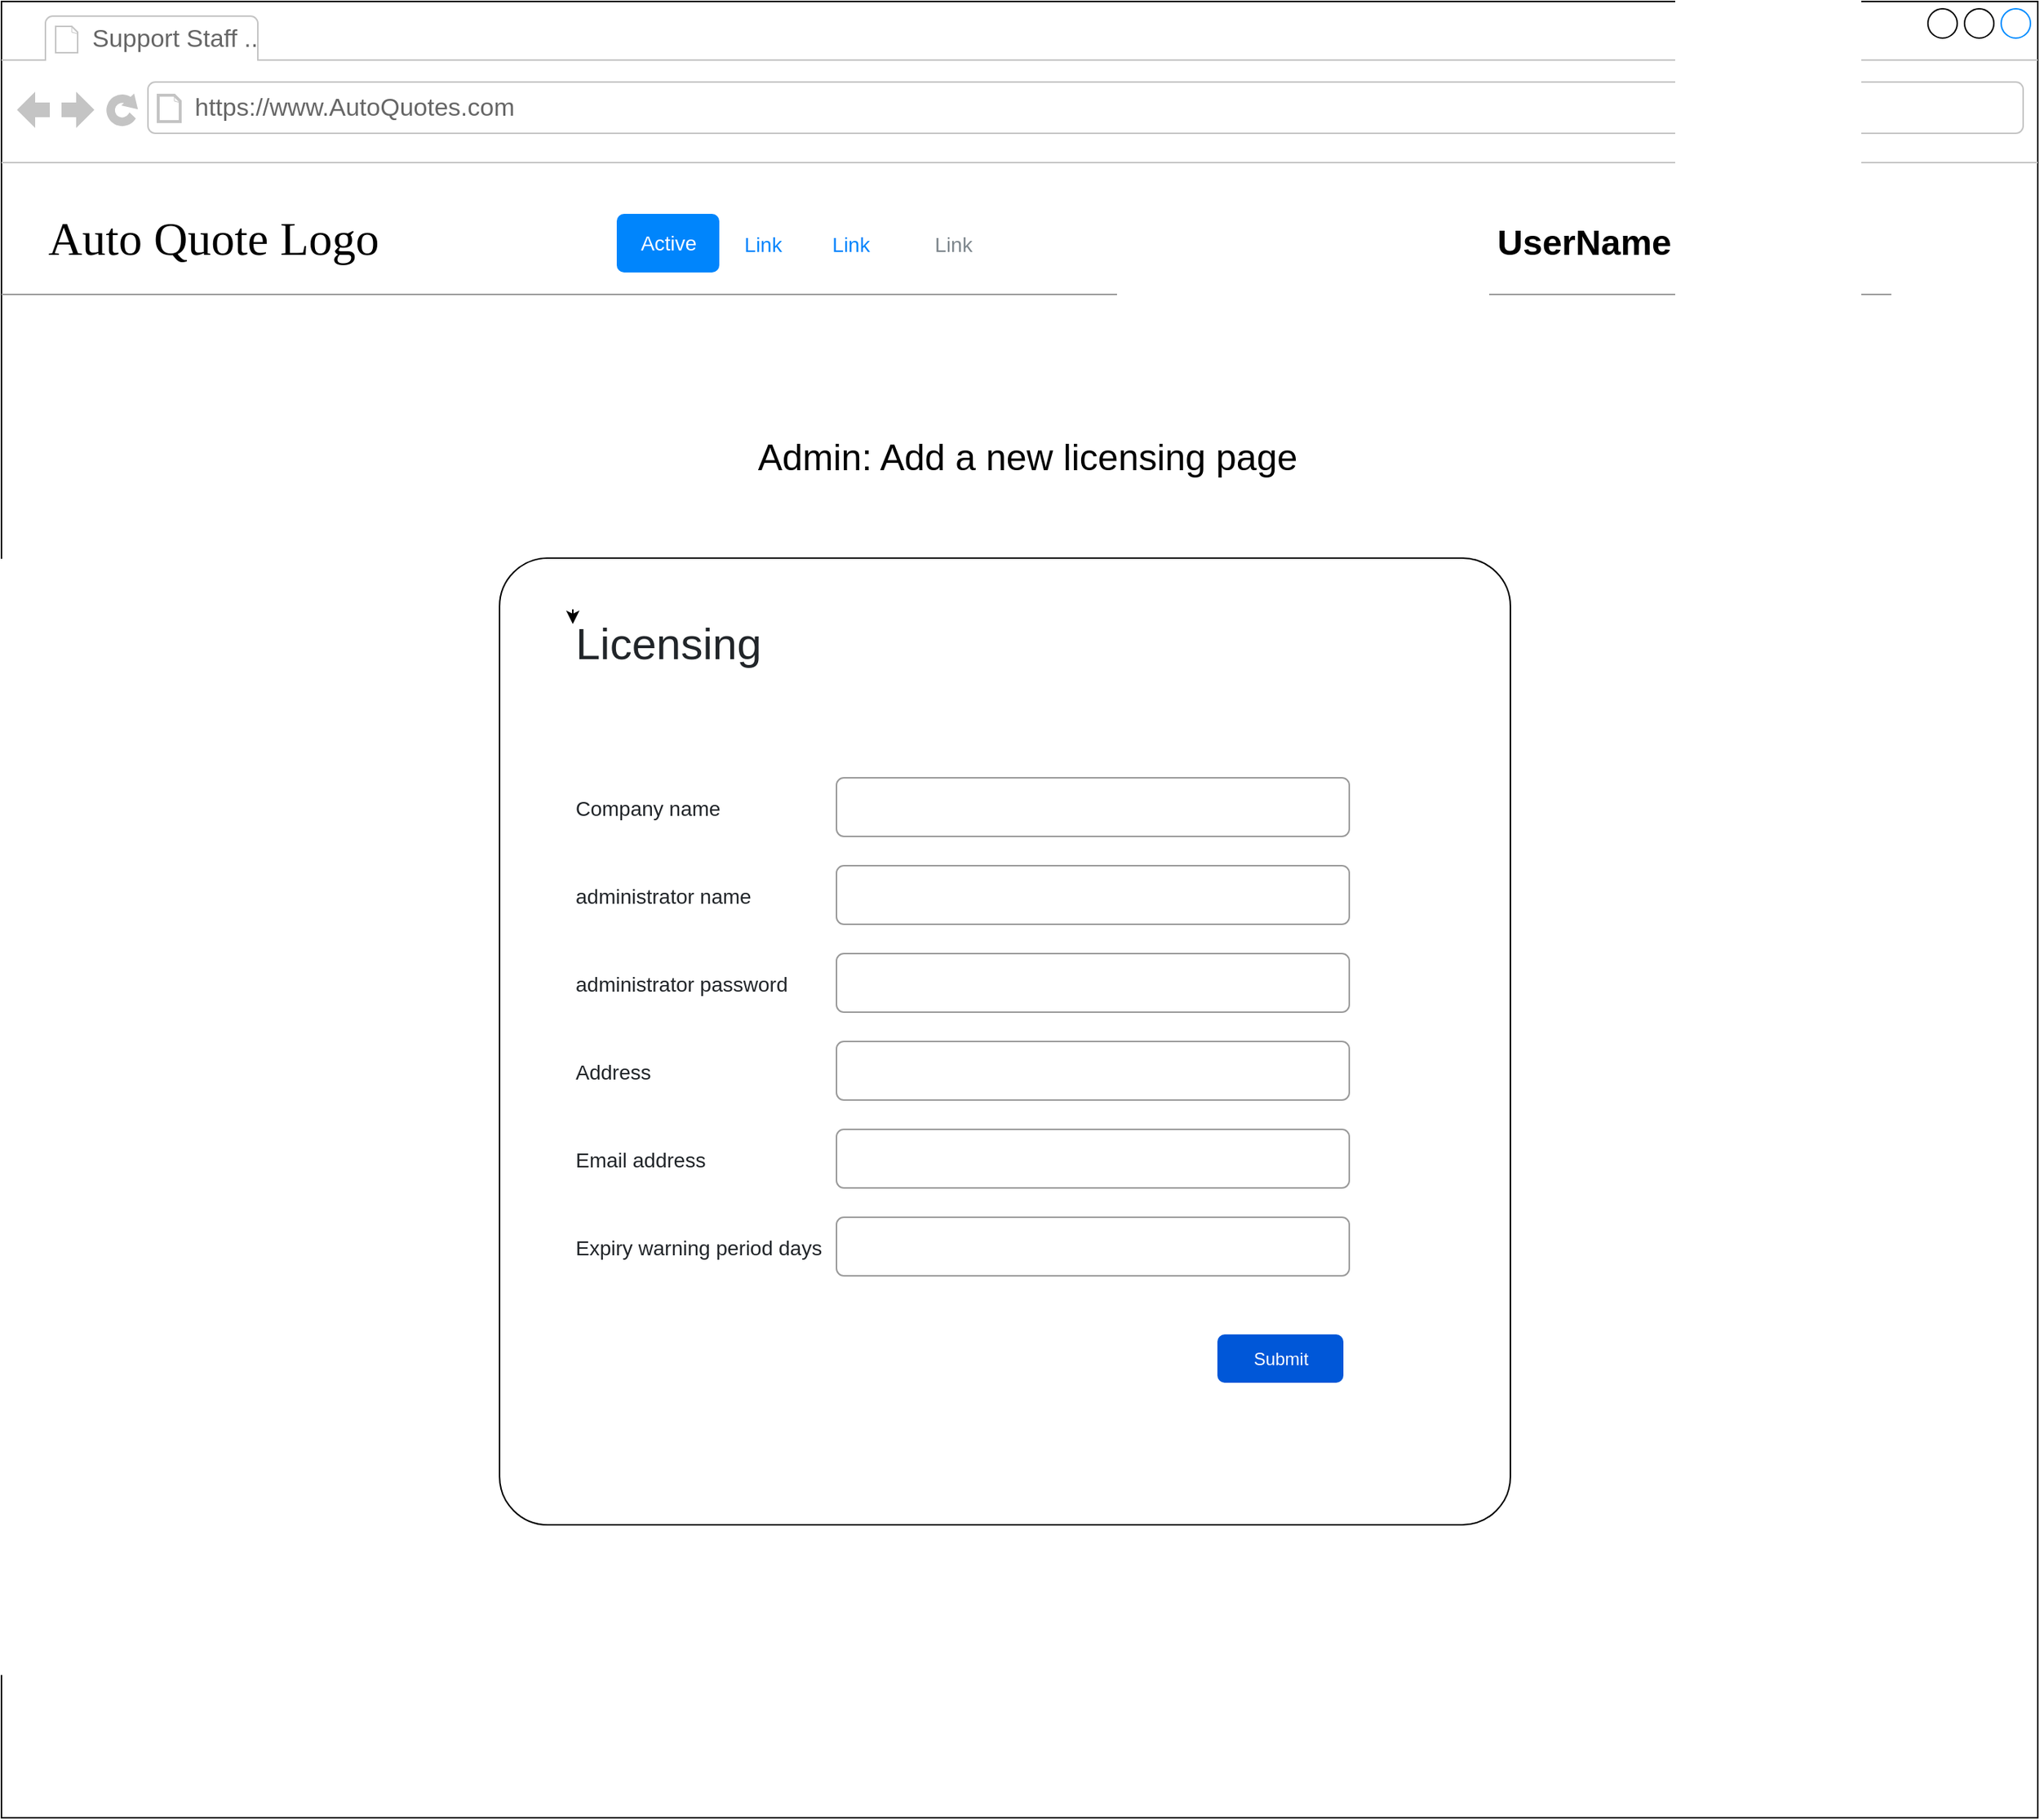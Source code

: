 <mxfile version="20.2.3" type="device" pages="2"><diagram id="CKeb0yj6xMN5CsEWADIC" name="Page-1"><mxGraphModel dx="1778" dy="1071" grid="1" gridSize="10" guides="1" tooltips="1" connect="1" arrows="1" fold="1" page="1" pageScale="1" pageWidth="1100" pageHeight="850" math="0" shadow="0"><root><mxCell id="0"/><mxCell id="1" parent="0"/><mxCell id="JtDc264H3YNPs5IaX9UU-1" value="" style="strokeWidth=1;shadow=0;dashed=0;align=left;html=1;shape=mxgraph.mockup.containers.browserWindow;rSize=0;mainText=,;recursiveResize=0;rounded=0;labelBackgroundColor=none;fontFamily=Verdana;fontSize=12;deletable=0;movable=0;" vertex="1" parent="1"><mxGeometry x="70" y="60" width="1390" height="1240" as="geometry"/></mxCell><mxCell id="JtDc264H3YNPs5IaX9UU-2" value="Support Staff .." style="strokeWidth=1;shadow=0;dashed=0;align=center;html=1;shape=mxgraph.mockup.containers.anchor;fontSize=17;fontColor=#666666;align=left;" vertex="1" parent="JtDc264H3YNPs5IaX9UU-1"><mxGeometry x="60" y="12" width="150" height="28" as="geometry"/></mxCell><mxCell id="JtDc264H3YNPs5IaX9UU-3" value="https://www.AutoQuotes.com" style="strokeWidth=1;shadow=0;dashed=0;align=center;html=1;shape=mxgraph.mockup.containers.anchor;rSize=0;fontSize=17;fontColor=#666666;align=left;" vertex="1" parent="JtDc264H3YNPs5IaX9UU-1"><mxGeometry x="130" y="60" width="250" height="26" as="geometry"/></mxCell><mxCell id="JtDc264H3YNPs5IaX9UU-4" value="&lt;font style=&quot;font-size: 32px;&quot;&gt;Auto Quote Logo&lt;/font&gt;" style="text;html=1;points=[];align=left;verticalAlign=top;spacingTop=-4;fontSize=30;fontFamily=Verdana" vertex="1" parent="JtDc264H3YNPs5IaX9UU-1"><mxGeometry x="30" y="140" width="340" height="50" as="geometry"/></mxCell><mxCell id="JtDc264H3YNPs5IaX9UU-5" value="" style="verticalLabelPosition=bottom;shadow=0;dashed=0;align=center;html=1;verticalAlign=top;strokeWidth=1;shape=mxgraph.mockup.markup.line;strokeColor=#999999;rounded=0;labelBackgroundColor=none;fillColor=#ffffff;fontFamily=Verdana;fontSize=12;fontColor=#000000;" vertex="1" parent="JtDc264H3YNPs5IaX9UU-1"><mxGeometry y="190" width="1290" height="20" as="geometry"/></mxCell><mxCell id="JtDc264H3YNPs5IaX9UU-6" value="Active" style="html=1;shadow=0;dashed=0;shape=mxgraph.bootstrap.rrect;rSize=5;fillColor=#0085FC;strokeColor=none;fontSize=14;fontColor=#ffffff;" vertex="1" parent="JtDc264H3YNPs5IaX9UU-1"><mxGeometry x="420" y="145" width="70" height="40" as="geometry"/></mxCell><mxCell id="JtDc264H3YNPs5IaX9UU-7" value="Link" style="fillColor=none;strokeColor=none;fontSize=14;fontColor=#0085FC;" vertex="1" parent="JtDc264H3YNPs5IaX9UU-1"><mxGeometry x="490" y="145" width="60" height="40" as="geometry"/></mxCell><mxCell id="JtDc264H3YNPs5IaX9UU-8" value="Link" style="fillColor=none;strokeColor=none;fontSize=14;fontColor=#0085FC;" vertex="1" parent="JtDc264H3YNPs5IaX9UU-1"><mxGeometry x="550" y="145" width="60" height="40" as="geometry"/></mxCell><mxCell id="JtDc264H3YNPs5IaX9UU-9" value="Link" style="fillColor=none;strokeColor=none;fontSize=14;fontColor=#7D868C;" vertex="1" parent="JtDc264H3YNPs5IaX9UU-1"><mxGeometry x="610" y="145" width="80" height="40" as="geometry"/></mxCell><mxCell id="JtDc264H3YNPs5IaX9UU-10" value="" style="shape=image;html=1;verticalAlign=top;verticalLabelPosition=bottom;labelBackgroundColor=#ffffff;imageAspect=0;aspect=fixed;image=https://cdn3.iconfinder.com/data/icons/essential-rounded/64/Rounded-31-128.png" vertex="1" parent="JtDc264H3YNPs5IaX9UU-1"><mxGeometry x="1160" y="143" width="44" height="44" as="geometry"/></mxCell><mxCell id="JtDc264H3YNPs5IaX9UU-11" value="" style="shape=image;html=1;verticalAlign=top;verticalLabelPosition=bottom;labelBackgroundColor=#ffffff;imageAspect=0;aspect=fixed;image=https://cdn3.iconfinder.com/data/icons/user-interface-169/32/login-128.png" vertex="1" parent="JtDc264H3YNPs5IaX9UU-1"><mxGeometry x="1210" y="142.5" width="45" height="45" as="geometry"/></mxCell><mxCell id="JtDc264H3YNPs5IaX9UU-12" value="UserName" style="text;strokeColor=none;fillColor=none;html=1;fontSize=24;fontStyle=1;verticalAlign=middle;align=center;" vertex="1" parent="JtDc264H3YNPs5IaX9UU-1"><mxGeometry x="1020" y="145" width="120" height="40" as="geometry"/></mxCell><mxCell id="JtDc264H3YNPs5IaX9UU-82" value="&lt;font style=&quot;font-size: 25px;&quot;&gt;Admin: Add a new licensing page&lt;/font&gt;" style="text;html=1;strokeColor=none;fillColor=none;align=center;verticalAlign=middle;whiteSpace=wrap;rounded=0;" vertex="1" parent="JtDc264H3YNPs5IaX9UU-1"><mxGeometry x="507.5" y="280" width="385" height="60" as="geometry"/></mxCell><mxCell id="JtDc264H3YNPs5IaX9UU-155" value="" style="group" vertex="1" connectable="0" parent="JtDc264H3YNPs5IaX9UU-1"><mxGeometry x="340" y="380" width="690" height="660" as="geometry"/></mxCell><mxCell id="JtDc264H3YNPs5IaX9UU-154" value="" style="rounded=1;whiteSpace=wrap;html=1;fontSize=30;arcSize=5;" vertex="1" parent="JtDc264H3YNPs5IaX9UU-155"><mxGeometry width="690" height="660" as="geometry"/></mxCell><mxCell id="JtDc264H3YNPs5IaX9UU-135" value="Licensing" style="fillColor=none;strokeColor=none;align=left;fontSize=30;fontColor=#212529;" vertex="1" parent="JtDc264H3YNPs5IaX9UU-155"><mxGeometry x="50" y="35" width="260" height="40" as="geometry"/></mxCell><mxCell id="JtDc264H3YNPs5IaX9UU-136" value="" style="html=1;shadow=0;dashed=0;shape=mxgraph.bootstrap.rrect;rSize=5;fillColor=none;strokeColor=#999999;align=left;spacing=15;fontSize=14;fontColor=#6C767D;" vertex="1" parent="JtDc264H3YNPs5IaX9UU-155"><mxGeometry width="350" height="40" relative="1" as="geometry"><mxPoint x="230" y="150" as="offset"/></mxGeometry></mxCell><mxCell id="JtDc264H3YNPs5IaX9UU-140" value="Company name" style="fillColor=none;strokeColor=none;align=left;fontSize=14;fontColor=#212529;" vertex="1" parent="JtDc264H3YNPs5IaX9UU-155"><mxGeometry x="50" y="150" width="100" height="40" as="geometry"/></mxCell><mxCell id="JtDc264H3YNPs5IaX9UU-141" value="" style="html=1;shadow=0;dashed=0;shape=mxgraph.bootstrap.rrect;rSize=5;fillColor=none;strokeColor=#999999;align=left;spacing=15;fontSize=14;fontColor=#6C767D;" vertex="1" parent="JtDc264H3YNPs5IaX9UU-155"><mxGeometry x="230" y="210.0" width="350" height="40" as="geometry"/></mxCell><mxCell id="JtDc264H3YNPs5IaX9UU-142" value="administrator name" style="fillColor=none;strokeColor=none;align=left;fontSize=14;fontColor=#212529;" vertex="1" parent="JtDc264H3YNPs5IaX9UU-155"><mxGeometry x="50" y="210" width="100" height="40" as="geometry"/></mxCell><mxCell id="JtDc264H3YNPs5IaX9UU-143" value="" style="html=1;shadow=0;dashed=0;shape=mxgraph.bootstrap.rrect;rSize=5;fillColor=none;strokeColor=#999999;align=left;spacing=15;fontSize=14;fontColor=#6C767D;" vertex="1" parent="JtDc264H3YNPs5IaX9UU-155"><mxGeometry x="230" y="270.0" width="350" height="40" as="geometry"/></mxCell><mxCell id="JtDc264H3YNPs5IaX9UU-144" value="administrator password" style="fillColor=none;strokeColor=none;align=left;fontSize=14;fontColor=#212529;" vertex="1" parent="JtDc264H3YNPs5IaX9UU-155"><mxGeometry x="50" y="270" width="100" height="40" as="geometry"/></mxCell><mxCell id="JtDc264H3YNPs5IaX9UU-145" value="" style="html=1;shadow=0;dashed=0;shape=mxgraph.bootstrap.rrect;rSize=5;fillColor=none;strokeColor=#999999;align=left;spacing=15;fontSize=14;fontColor=#6C767D;" vertex="1" parent="JtDc264H3YNPs5IaX9UU-155"><mxGeometry x="230" y="330.0" width="350" height="40" as="geometry"/></mxCell><mxCell id="JtDc264H3YNPs5IaX9UU-146" value="Address" style="fillColor=none;strokeColor=none;align=left;fontSize=14;fontColor=#212529;" vertex="1" parent="JtDc264H3YNPs5IaX9UU-155"><mxGeometry x="50" y="330" width="100" height="40" as="geometry"/></mxCell><mxCell id="JtDc264H3YNPs5IaX9UU-147" value="" style="html=1;shadow=0;dashed=0;shape=mxgraph.bootstrap.rrect;rSize=5;fillColor=none;strokeColor=#999999;align=left;spacing=15;fontSize=14;fontColor=#6C767D;" vertex="1" parent="JtDc264H3YNPs5IaX9UU-155"><mxGeometry x="230" y="390.0" width="350" height="40" as="geometry"/></mxCell><mxCell id="JtDc264H3YNPs5IaX9UU-148" value="Email address" style="fillColor=none;strokeColor=none;align=left;fontSize=14;fontColor=#212529;" vertex="1" parent="JtDc264H3YNPs5IaX9UU-155"><mxGeometry x="50" y="390" width="100" height="40" as="geometry"/></mxCell><mxCell id="JtDc264H3YNPs5IaX9UU-150" value="" style="html=1;shadow=0;dashed=0;shape=mxgraph.bootstrap.rrect;rSize=5;fillColor=none;strokeColor=#999999;align=left;spacing=15;fontSize=14;fontColor=#6C767D;" vertex="1" parent="JtDc264H3YNPs5IaX9UU-155"><mxGeometry x="230" y="450.0" width="350" height="40" as="geometry"/></mxCell><mxCell id="JtDc264H3YNPs5IaX9UU-151" value="Expiry warning period days" style="fillColor=none;strokeColor=none;align=left;fontSize=14;fontColor=#212529;" vertex="1" parent="JtDc264H3YNPs5IaX9UU-155"><mxGeometry x="50" y="450" width="100" height="40" as="geometry"/></mxCell><mxCell id="JtDc264H3YNPs5IaX9UU-139" style="edgeStyle=orthogonalEdgeStyle;rounded=0;orthogonalLoop=1;jettySize=auto;html=1;exitX=0;exitY=0;exitDx=0;exitDy=0;entryX=0;entryY=0.25;entryDx=0;entryDy=0;" edge="1" parent="JtDc264H3YNPs5IaX9UU-155" source="JtDc264H3YNPs5IaX9UU-135" target="JtDc264H3YNPs5IaX9UU-135"><mxGeometry relative="1" as="geometry"/></mxCell><mxCell id="JtDc264H3YNPs5IaX9UU-156" value="Submit" style="rounded=1;fillColor=#0057D8;strokeColor=none;html=1;fontColor=#ffffff;align=center;verticalAlign=middle;fontStyle=0;fontSize=12;sketch=0;" vertex="1" parent="JtDc264H3YNPs5IaX9UU-155"><mxGeometry x="490" y="530" width="86" height="33" as="geometry"/></mxCell></root></mxGraphModel></diagram><diagram name="Page-2" id="OmZb16Cm7S86JCcyQ2J-"><mxGraphModel dx="1207" dy="671" grid="1" gridSize="10" guides="1" tooltips="1" connect="1" arrows="1" fold="1" page="1" pageScale="1" pageWidth="850" pageHeight="1100" math="0" shadow="0">&#xa;      <root>&#xa;        <mxCell id="0"/>&#xa;        <mxCell id="1" parent="0"/>&#xa;      </root>&#xa;    </mxGraphModel></diagram></mxfile>